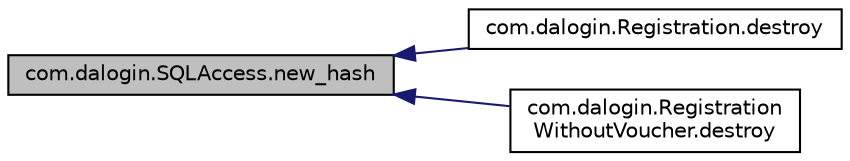 digraph "com.dalogin.SQLAccess.new_hash"
{
  edge [fontname="Helvetica",fontsize="10",labelfontname="Helvetica",labelfontsize="10"];
  node [fontname="Helvetica",fontsize="10",shape=record];
  rankdir="LR";
  Node94 [label="com.dalogin.SQLAccess.new_hash",height=0.2,width=0.4,color="black", fillcolor="grey75", style="filled", fontcolor="black"];
  Node94 -> Node95 [dir="back",color="midnightblue",fontsize="10",style="solid",fontname="Helvetica"];
  Node95 [label="com.dalogin.Registration.destroy",height=0.2,width=0.4,color="black", fillcolor="white", style="filled",URL="$classcom_1_1dalogin_1_1_registration.html#adf8d467c0af768cc6d8abc351f1e94a9"];
  Node94 -> Node96 [dir="back",color="midnightblue",fontsize="10",style="solid",fontname="Helvetica"];
  Node96 [label="com.dalogin.Registration\lWithoutVoucher.destroy",height=0.2,width=0.4,color="black", fillcolor="white", style="filled",URL="$classcom_1_1dalogin_1_1_registration_without_voucher.html#aa279783ce44e44496634440df8581cdc"];
}
